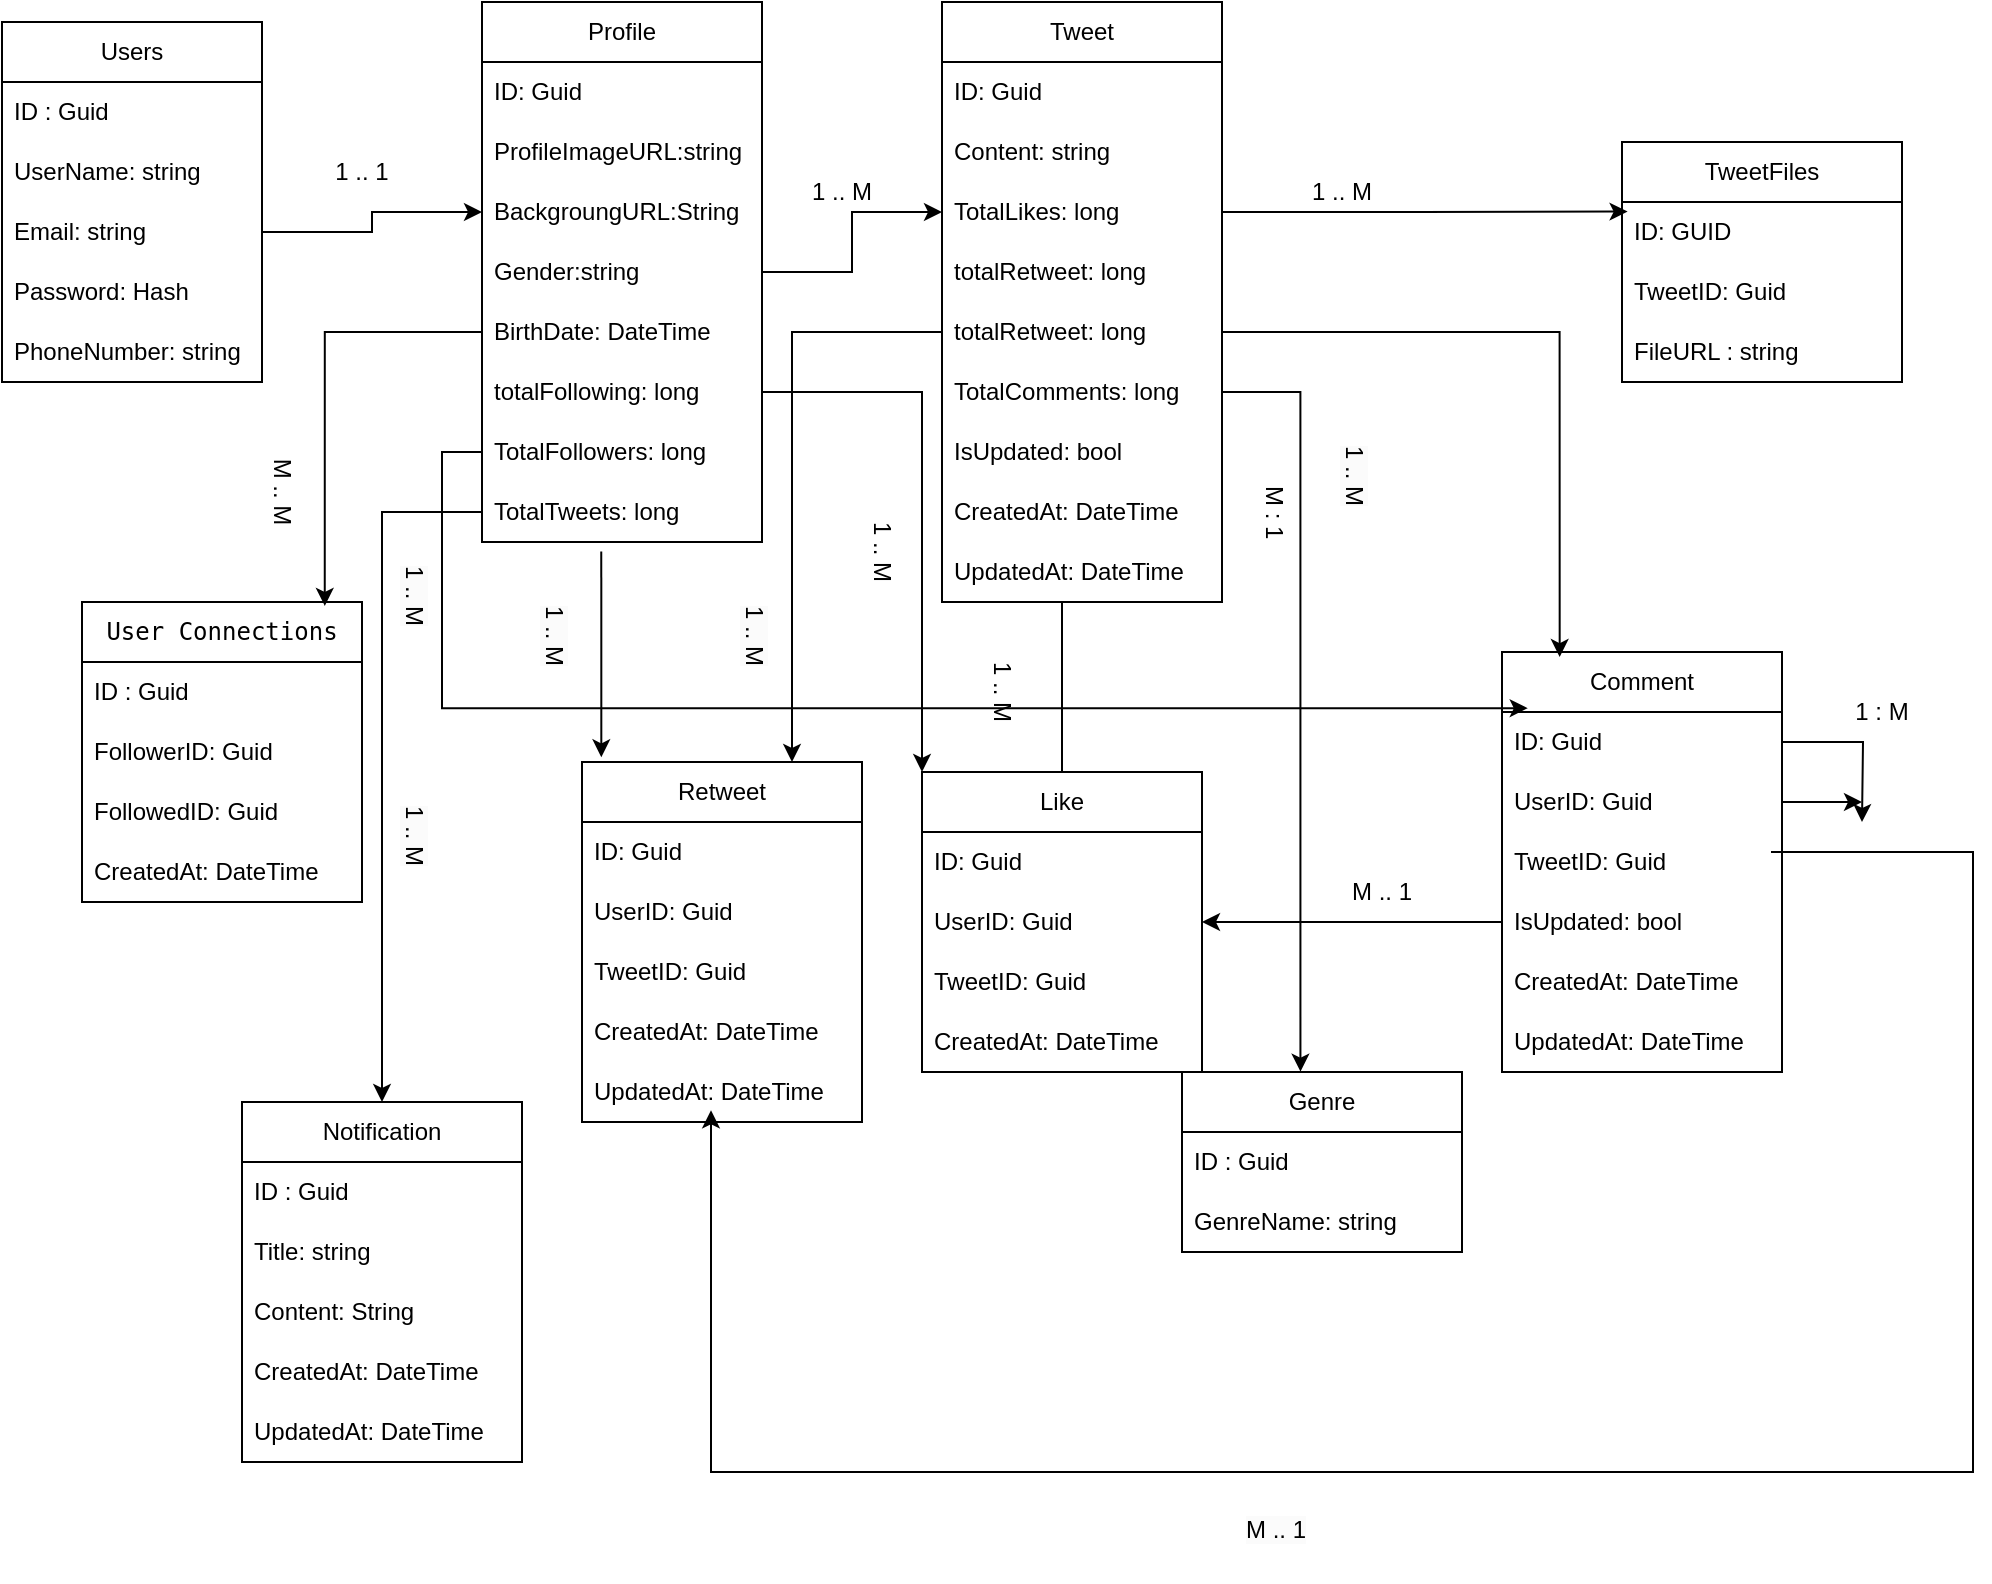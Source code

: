 <mxfile version="24.7.10">
  <diagram name="Page-1" id="4r48gl39Nq-NSdWlKEav">
    <mxGraphModel grid="1" page="1" gridSize="10" guides="1" tooltips="1" connect="1" arrows="1" fold="1" pageScale="1" pageWidth="850" pageHeight="1100" math="0" shadow="0">
      <root>
        <object label="" UserID="GUID" UserName="string" Email="string" Address="string" Password="string" FullName="string" PhoneNumber="string" BirthDate="DateTime" Gender="string" id="0">
          <mxCell />
        </object>
        <mxCell id="1" parent="0" />
        <mxCell id="Fq6CaOeD52zM1px0ECB3-10" value="Users" style="swimlane;fontStyle=0;childLayout=stackLayout;horizontal=1;startSize=30;horizontalStack=0;resizeParent=1;resizeParentMax=0;resizeLast=0;collapsible=1;marginBottom=0;whiteSpace=wrap;html=1;" vertex="1" parent="1">
          <mxGeometry x="20" y="10" width="130" height="180" as="geometry" />
        </mxCell>
        <mxCell id="Fq6CaOeD52zM1px0ECB3-11" value="ID : Guid" style="text;strokeColor=none;fillColor=none;align=left;verticalAlign=middle;spacingLeft=4;spacingRight=4;overflow=hidden;points=[[0,0.5],[1,0.5]];portConstraint=eastwest;rotatable=0;whiteSpace=wrap;html=1;" vertex="1" parent="Fq6CaOeD52zM1px0ECB3-10">
          <mxGeometry y="30" width="130" height="30" as="geometry" />
        </mxCell>
        <mxCell id="Fq6CaOeD52zM1px0ECB3-12" value="UserName: string" style="text;strokeColor=none;fillColor=none;align=left;verticalAlign=middle;spacingLeft=4;spacingRight=4;overflow=hidden;points=[[0,0.5],[1,0.5]];portConstraint=eastwest;rotatable=0;whiteSpace=wrap;html=1;" vertex="1" parent="Fq6CaOeD52zM1px0ECB3-10">
          <mxGeometry y="60" width="130" height="30" as="geometry" />
        </mxCell>
        <mxCell id="Fq6CaOeD52zM1px0ECB3-13" value="Email: string" style="text;strokeColor=none;fillColor=none;align=left;verticalAlign=middle;spacingLeft=4;spacingRight=4;overflow=hidden;points=[[0,0.5],[1,0.5]];portConstraint=eastwest;rotatable=0;whiteSpace=wrap;html=1;" vertex="1" parent="Fq6CaOeD52zM1px0ECB3-10">
          <mxGeometry y="90" width="130" height="30" as="geometry" />
        </mxCell>
        <mxCell id="Fq6CaOeD52zM1px0ECB3-15" value="Password: Hash" style="text;strokeColor=none;fillColor=none;align=left;verticalAlign=middle;spacingLeft=4;spacingRight=4;overflow=hidden;points=[[0,0.5],[1,0.5]];portConstraint=eastwest;rotatable=0;whiteSpace=wrap;html=1;" vertex="1" parent="Fq6CaOeD52zM1px0ECB3-10">
          <mxGeometry y="120" width="130" height="30" as="geometry" />
        </mxCell>
        <mxCell id="Fq6CaOeD52zM1px0ECB3-17" value="PhoneNumber: string" style="text;strokeColor=none;fillColor=none;align=left;verticalAlign=middle;spacingLeft=4;spacingRight=4;overflow=hidden;points=[[0,0.5],[1,0.5]];portConstraint=eastwest;rotatable=0;whiteSpace=wrap;html=1;" vertex="1" parent="Fq6CaOeD52zM1px0ECB3-10">
          <mxGeometry y="150" width="130" height="30" as="geometry" />
        </mxCell>
        <mxCell id="Fq6CaOeD52zM1px0ECB3-23" value="Profile" style="swimlane;fontStyle=0;childLayout=stackLayout;horizontal=1;startSize=30;horizontalStack=0;resizeParent=1;resizeParentMax=0;resizeLast=0;collapsible=1;marginBottom=0;whiteSpace=wrap;html=1;" vertex="1" parent="1">
          <mxGeometry x="260" width="140" height="270" as="geometry" />
        </mxCell>
        <mxCell id="Fq6CaOeD52zM1px0ECB3-24" value="ID: Guid" style="text;strokeColor=none;fillColor=none;align=left;verticalAlign=middle;spacingLeft=4;spacingRight=4;overflow=hidden;points=[[0,0.5],[1,0.5]];portConstraint=eastwest;rotatable=0;whiteSpace=wrap;html=1;" vertex="1" parent="Fq6CaOeD52zM1px0ECB3-23">
          <mxGeometry y="30" width="140" height="30" as="geometry" />
        </mxCell>
        <mxCell id="Fq6CaOeD52zM1px0ECB3-26" value="ProfileImageURL:string" style="text;strokeColor=none;fillColor=none;align=left;verticalAlign=middle;spacingLeft=4;spacingRight=4;overflow=hidden;points=[[0,0.5],[1,0.5]];portConstraint=eastwest;rotatable=0;whiteSpace=wrap;html=1;" vertex="1" parent="Fq6CaOeD52zM1px0ECB3-23">
          <mxGeometry y="60" width="140" height="30" as="geometry" />
        </mxCell>
        <mxCell id="Fq6CaOeD52zM1px0ECB3-27" value="BackgroungURL:String" style="text;strokeColor=none;fillColor=none;align=left;verticalAlign=middle;spacingLeft=4;spacingRight=4;overflow=hidden;points=[[0,0.5],[1,0.5]];portConstraint=eastwest;rotatable=0;whiteSpace=wrap;html=1;" vertex="1" parent="Fq6CaOeD52zM1px0ECB3-23">
          <mxGeometry y="90" width="140" height="30" as="geometry" />
        </mxCell>
        <mxCell id="Fq6CaOeD52zM1px0ECB3-28" value="Gender:string" style="text;strokeColor=none;fillColor=none;align=left;verticalAlign=middle;spacingLeft=4;spacingRight=4;overflow=hidden;points=[[0,0.5],[1,0.5]];portConstraint=eastwest;rotatable=0;whiteSpace=wrap;html=1;" vertex="1" parent="Fq6CaOeD52zM1px0ECB3-23">
          <mxGeometry y="120" width="140" height="30" as="geometry" />
        </mxCell>
        <mxCell id="Fq6CaOeD52zM1px0ECB3-29" value="BirthDate: DateTime" style="text;strokeColor=none;fillColor=none;align=left;verticalAlign=middle;spacingLeft=4;spacingRight=4;overflow=hidden;points=[[0,0.5],[1,0.5]];portConstraint=eastwest;rotatable=0;whiteSpace=wrap;html=1;" vertex="1" parent="Fq6CaOeD52zM1px0ECB3-23">
          <mxGeometry y="150" width="140" height="30" as="geometry" />
        </mxCell>
        <mxCell id="Fq6CaOeD52zM1px0ECB3-30" value="totalFollowing: long" style="text;strokeColor=none;fillColor=none;align=left;verticalAlign=middle;spacingLeft=4;spacingRight=4;overflow=hidden;points=[[0,0.5],[1,0.5]];portConstraint=eastwest;rotatable=0;whiteSpace=wrap;html=1;" vertex="1" parent="Fq6CaOeD52zM1px0ECB3-23">
          <mxGeometry y="180" width="140" height="30" as="geometry" />
        </mxCell>
        <mxCell id="Fq6CaOeD52zM1px0ECB3-31" value="TotalFollowers: long" style="text;strokeColor=none;fillColor=none;align=left;verticalAlign=middle;spacingLeft=4;spacingRight=4;overflow=hidden;points=[[0,0.5],[1,0.5]];portConstraint=eastwest;rotatable=0;whiteSpace=wrap;html=1;" vertex="1" parent="Fq6CaOeD52zM1px0ECB3-23">
          <mxGeometry y="210" width="140" height="30" as="geometry" />
        </mxCell>
        <mxCell id="Fq6CaOeD52zM1px0ECB3-32" value="TotalTweets: long" style="text;strokeColor=none;fillColor=none;align=left;verticalAlign=middle;spacingLeft=4;spacingRight=4;overflow=hidden;points=[[0,0.5],[1,0.5]];portConstraint=eastwest;rotatable=0;whiteSpace=wrap;html=1;" vertex="1" parent="Fq6CaOeD52zM1px0ECB3-23">
          <mxGeometry y="240" width="140" height="30" as="geometry" />
        </mxCell>
        <mxCell id="Fq6CaOeD52zM1px0ECB3-33" style="edgeStyle=orthogonalEdgeStyle;rounded=0;orthogonalLoop=1;jettySize=auto;html=1;entryX=0;entryY=0.5;entryDx=0;entryDy=0;" edge="1" parent="1" source="Fq6CaOeD52zM1px0ECB3-13" target="Fq6CaOeD52zM1px0ECB3-27">
          <mxGeometry relative="1" as="geometry" />
        </mxCell>
        <mxCell id="Fq6CaOeD52zM1px0ECB3-35" value="1 .. 1" style="text;html=1;align=center;verticalAlign=middle;whiteSpace=wrap;rounded=0;" vertex="1" parent="1">
          <mxGeometry x="170" y="70" width="60" height="30" as="geometry" />
        </mxCell>
        <mxCell id="Fq6CaOeD52zM1px0ECB3-36" value="Tweet" style="swimlane;fontStyle=0;childLayout=stackLayout;horizontal=1;startSize=30;horizontalStack=0;resizeParent=1;resizeParentMax=0;resizeLast=0;collapsible=1;marginBottom=0;whiteSpace=wrap;html=1;" vertex="1" parent="1">
          <mxGeometry x="490" width="140" height="300" as="geometry" />
        </mxCell>
        <mxCell id="Fq6CaOeD52zM1px0ECB3-37" value="ID: Guid" style="text;strokeColor=none;fillColor=none;align=left;verticalAlign=middle;spacingLeft=4;spacingRight=4;overflow=hidden;points=[[0,0.5],[1,0.5]];portConstraint=eastwest;rotatable=0;whiteSpace=wrap;html=1;" vertex="1" parent="Fq6CaOeD52zM1px0ECB3-36">
          <mxGeometry y="30" width="140" height="30" as="geometry" />
        </mxCell>
        <mxCell id="Fq6CaOeD52zM1px0ECB3-38" value="Content: string" style="text;strokeColor=none;fillColor=none;align=left;verticalAlign=middle;spacingLeft=4;spacingRight=4;overflow=hidden;points=[[0,0.5],[1,0.5]];portConstraint=eastwest;rotatable=0;whiteSpace=wrap;html=1;" vertex="1" parent="Fq6CaOeD52zM1px0ECB3-36">
          <mxGeometry y="60" width="140" height="30" as="geometry" />
        </mxCell>
        <mxCell id="Fq6CaOeD52zM1px0ECB3-40" value="TotalLikes: long" style="text;strokeColor=none;fillColor=none;align=left;verticalAlign=middle;spacingLeft=4;spacingRight=4;overflow=hidden;points=[[0,0.5],[1,0.5]];portConstraint=eastwest;rotatable=0;whiteSpace=wrap;html=1;" vertex="1" parent="Fq6CaOeD52zM1px0ECB3-36">
          <mxGeometry y="90" width="140" height="30" as="geometry" />
        </mxCell>
        <mxCell id="Fq6CaOeD52zM1px0ECB3-41" value="totalRetweet: long" style="text;strokeColor=none;fillColor=none;align=left;verticalAlign=middle;spacingLeft=4;spacingRight=4;overflow=hidden;points=[[0,0.5],[1,0.5]];portConstraint=eastwest;rotatable=0;whiteSpace=wrap;html=1;" vertex="1" parent="Fq6CaOeD52zM1px0ECB3-36">
          <mxGeometry y="120" width="140" height="30" as="geometry" />
        </mxCell>
        <mxCell id="Fq6CaOeD52zM1px0ECB3-42" value="totalRetweet: long" style="text;strokeColor=none;fillColor=none;align=left;verticalAlign=middle;spacingLeft=4;spacingRight=4;overflow=hidden;points=[[0,0.5],[1,0.5]];portConstraint=eastwest;rotatable=0;whiteSpace=wrap;html=1;" vertex="1" parent="Fq6CaOeD52zM1px0ECB3-36">
          <mxGeometry y="150" width="140" height="30" as="geometry" />
        </mxCell>
        <mxCell id="Fq6CaOeD52zM1px0ECB3-43" value="TotalComments: long" style="text;strokeColor=none;fillColor=none;align=left;verticalAlign=middle;spacingLeft=4;spacingRight=4;overflow=hidden;points=[[0,0.5],[1,0.5]];portConstraint=eastwest;rotatable=0;whiteSpace=wrap;html=1;" vertex="1" parent="Fq6CaOeD52zM1px0ECB3-36">
          <mxGeometry y="180" width="140" height="30" as="geometry" />
        </mxCell>
        <mxCell id="Fq6CaOeD52zM1px0ECB3-125" value="IsUpdated: bool" style="text;strokeColor=none;fillColor=none;align=left;verticalAlign=middle;spacingLeft=4;spacingRight=4;overflow=hidden;points=[[0,0.5],[1,0.5]];portConstraint=eastwest;rotatable=0;whiteSpace=wrap;html=1;" vertex="1" parent="Fq6CaOeD52zM1px0ECB3-36">
          <mxGeometry y="210" width="140" height="30" as="geometry" />
        </mxCell>
        <mxCell id="Fq6CaOeD52zM1px0ECB3-126" value="CreatedAt: DateTime" style="text;strokeColor=none;fillColor=none;align=left;verticalAlign=middle;spacingLeft=4;spacingRight=4;overflow=hidden;points=[[0,0.5],[1,0.5]];portConstraint=eastwest;rotatable=0;whiteSpace=wrap;html=1;" vertex="1" parent="Fq6CaOeD52zM1px0ECB3-36">
          <mxGeometry y="240" width="140" height="30" as="geometry" />
        </mxCell>
        <mxCell id="Fq6CaOeD52zM1px0ECB3-127" value="UpdatedAt: DateTime" style="text;strokeColor=none;fillColor=none;align=left;verticalAlign=middle;spacingLeft=4;spacingRight=4;overflow=hidden;points=[[0,0.5],[1,0.5]];portConstraint=eastwest;rotatable=0;whiteSpace=wrap;html=1;" vertex="1" parent="Fq6CaOeD52zM1px0ECB3-36">
          <mxGeometry y="270" width="140" height="30" as="geometry" />
        </mxCell>
        <mxCell id="Fq6CaOeD52zM1px0ECB3-84" style="edgeStyle=orthogonalEdgeStyle;rounded=0;orthogonalLoop=1;jettySize=auto;html=1;" edge="1" parent="Fq6CaOeD52zM1px0ECB3-36">
          <mxGeometry relative="1" as="geometry">
            <mxPoint x="60" y="319.97" as="sourcePoint" />
            <mxPoint x="60.0" y="394.97" as="targetPoint" />
            <Array as="points">
              <mxPoint x="60" y="299.97" />
              <mxPoint x="60" y="299.97" />
            </Array>
          </mxGeometry>
        </mxCell>
        <mxCell id="Fq6CaOeD52zM1px0ECB3-45" style="edgeStyle=orthogonalEdgeStyle;rounded=0;orthogonalLoop=1;jettySize=auto;html=1;exitX=1;exitY=0.5;exitDx=0;exitDy=0;entryX=0;entryY=0.5;entryDx=0;entryDy=0;" edge="1" parent="1" source="Fq6CaOeD52zM1px0ECB3-28" target="Fq6CaOeD52zM1px0ECB3-40">
          <mxGeometry relative="1" as="geometry" />
        </mxCell>
        <mxCell id="Fq6CaOeD52zM1px0ECB3-46" value="1 .. M" style="text;html=1;align=center;verticalAlign=middle;whiteSpace=wrap;rounded=0;" vertex="1" parent="1">
          <mxGeometry x="410" y="80" width="60" height="30" as="geometry" />
        </mxCell>
        <mxCell id="Fq6CaOeD52zM1px0ECB3-47" value="&lt;code&gt;User Connections&lt;/code&gt;" style="swimlane;fontStyle=0;childLayout=stackLayout;horizontal=1;startSize=30;horizontalStack=0;resizeParent=1;resizeParentMax=0;resizeLast=0;collapsible=1;marginBottom=0;whiteSpace=wrap;html=1;" vertex="1" parent="1">
          <mxGeometry x="60" y="300" width="140" height="150" as="geometry">
            <mxRectangle x="60" y="300" width="150" height="30" as="alternateBounds" />
          </mxGeometry>
        </mxCell>
        <mxCell id="Fq6CaOeD52zM1px0ECB3-48" value="ID : Guid" style="text;strokeColor=none;fillColor=none;align=left;verticalAlign=middle;spacingLeft=4;spacingRight=4;overflow=hidden;points=[[0,0.5],[1,0.5]];portConstraint=eastwest;rotatable=0;whiteSpace=wrap;html=1;" vertex="1" parent="Fq6CaOeD52zM1px0ECB3-47">
          <mxGeometry y="30" width="140" height="30" as="geometry" />
        </mxCell>
        <mxCell id="Fq6CaOeD52zM1px0ECB3-49" value="FollowerID: Guid" style="text;strokeColor=none;fillColor=none;align=left;verticalAlign=middle;spacingLeft=4;spacingRight=4;overflow=hidden;points=[[0,0.5],[1,0.5]];portConstraint=eastwest;rotatable=0;whiteSpace=wrap;html=1;" vertex="1" parent="Fq6CaOeD52zM1px0ECB3-47">
          <mxGeometry y="60" width="140" height="30" as="geometry" />
        </mxCell>
        <mxCell id="Fq6CaOeD52zM1px0ECB3-74" value="FollowedID: Guid" style="text;strokeColor=none;fillColor=none;align=left;verticalAlign=middle;spacingLeft=4;spacingRight=4;overflow=hidden;points=[[0,0.5],[1,0.5]];portConstraint=eastwest;rotatable=0;whiteSpace=wrap;html=1;" vertex="1" parent="Fq6CaOeD52zM1px0ECB3-47">
          <mxGeometry y="90" width="140" height="30" as="geometry" />
        </mxCell>
        <mxCell id="Fq6CaOeD52zM1px0ECB3-73" value="CreatedAt: DateTime" style="text;strokeColor=none;fillColor=none;align=left;verticalAlign=middle;spacingLeft=4;spacingRight=4;overflow=hidden;points=[[0,0.5],[1,0.5]];portConstraint=eastwest;rotatable=0;whiteSpace=wrap;html=1;" vertex="1" parent="Fq6CaOeD52zM1px0ECB3-47">
          <mxGeometry y="120" width="140" height="30" as="geometry" />
        </mxCell>
        <mxCell id="Fq6CaOeD52zM1px0ECB3-55" style="edgeStyle=orthogonalEdgeStyle;rounded=0;orthogonalLoop=1;jettySize=auto;html=1;entryX=0.867;entryY=0.013;entryDx=0;entryDy=0;entryPerimeter=0;" edge="1" parent="1" source="Fq6CaOeD52zM1px0ECB3-29" target="Fq6CaOeD52zM1px0ECB3-47">
          <mxGeometry relative="1" as="geometry" />
        </mxCell>
        <mxCell id="Fq6CaOeD52zM1px0ECB3-62" value="M .. M" style="text;html=1;align=center;verticalAlign=middle;whiteSpace=wrap;rounded=0;rotation=90;" vertex="1" parent="1">
          <mxGeometry x="130" y="230" width="60" height="30" as="geometry" />
        </mxCell>
        <mxCell id="Fq6CaOeD52zM1px0ECB3-66" value="TweetFiles" style="swimlane;fontStyle=0;childLayout=stackLayout;horizontal=1;startSize=30;horizontalStack=0;resizeParent=1;resizeParentMax=0;resizeLast=0;collapsible=1;marginBottom=0;whiteSpace=wrap;html=1;" vertex="1" parent="1">
          <mxGeometry x="830" y="70" width="140" height="120" as="geometry" />
        </mxCell>
        <mxCell id="Fq6CaOeD52zM1px0ECB3-67" value="ID: GUID" style="text;strokeColor=none;fillColor=none;align=left;verticalAlign=middle;spacingLeft=4;spacingRight=4;overflow=hidden;points=[[0,0.5],[1,0.5]];portConstraint=eastwest;rotatable=0;whiteSpace=wrap;html=1;" vertex="1" parent="Fq6CaOeD52zM1px0ECB3-66">
          <mxGeometry y="30" width="140" height="30" as="geometry" />
        </mxCell>
        <mxCell id="Fq6CaOeD52zM1px0ECB3-68" value="TweetID: Guid" style="text;strokeColor=none;fillColor=none;align=left;verticalAlign=middle;spacingLeft=4;spacingRight=4;overflow=hidden;points=[[0,0.5],[1,0.5]];portConstraint=eastwest;rotatable=0;whiteSpace=wrap;html=1;" vertex="1" parent="Fq6CaOeD52zM1px0ECB3-66">
          <mxGeometry y="60" width="140" height="30" as="geometry" />
        </mxCell>
        <mxCell id="Fq6CaOeD52zM1px0ECB3-69" value="FileURL : string" style="text;strokeColor=none;fillColor=none;align=left;verticalAlign=middle;spacingLeft=4;spacingRight=4;overflow=hidden;points=[[0,0.5],[1,0.5]];portConstraint=eastwest;rotatable=0;whiteSpace=wrap;html=1;" vertex="1" parent="Fq6CaOeD52zM1px0ECB3-66">
          <mxGeometry y="90" width="140" height="30" as="geometry" />
        </mxCell>
        <mxCell id="Fq6CaOeD52zM1px0ECB3-76" style="edgeStyle=orthogonalEdgeStyle;rounded=0;orthogonalLoop=1;jettySize=auto;html=1;entryX=0.02;entryY=0.16;entryDx=0;entryDy=0;entryPerimeter=0;" edge="1" parent="1" source="Fq6CaOeD52zM1px0ECB3-40" target="Fq6CaOeD52zM1px0ECB3-67">
          <mxGeometry relative="1" as="geometry" />
        </mxCell>
        <mxCell id="Fq6CaOeD52zM1px0ECB3-77" value="1 .. M" style="text;html=1;align=center;verticalAlign=middle;whiteSpace=wrap;rounded=0;" vertex="1" parent="1">
          <mxGeometry x="660" y="80" width="60" height="30" as="geometry" />
        </mxCell>
        <mxCell id="Fq6CaOeD52zM1px0ECB3-78" value="Like" style="swimlane;fontStyle=0;childLayout=stackLayout;horizontal=1;startSize=30;horizontalStack=0;resizeParent=1;resizeParentMax=0;resizeLast=0;collapsible=1;marginBottom=0;whiteSpace=wrap;html=1;" vertex="1" parent="1">
          <mxGeometry x="480" y="385" width="140" height="150" as="geometry" />
        </mxCell>
        <mxCell id="Fq6CaOeD52zM1px0ECB3-79" value="ID: Guid" style="text;strokeColor=none;fillColor=none;align=left;verticalAlign=middle;spacingLeft=4;spacingRight=4;overflow=hidden;points=[[0,0.5],[1,0.5]];portConstraint=eastwest;rotatable=0;whiteSpace=wrap;html=1;" vertex="1" parent="Fq6CaOeD52zM1px0ECB3-78">
          <mxGeometry y="30" width="140" height="30" as="geometry" />
        </mxCell>
        <mxCell id="Fq6CaOeD52zM1px0ECB3-80" value="UserID: Guid" style="text;strokeColor=none;fillColor=none;align=left;verticalAlign=middle;spacingLeft=4;spacingRight=4;overflow=hidden;points=[[0,0.5],[1,0.5]];portConstraint=eastwest;rotatable=0;whiteSpace=wrap;html=1;" vertex="1" parent="Fq6CaOeD52zM1px0ECB3-78">
          <mxGeometry y="60" width="140" height="30" as="geometry" />
        </mxCell>
        <mxCell id="Fq6CaOeD52zM1px0ECB3-81" value="TweetID: Guid" style="text;strokeColor=none;fillColor=none;align=left;verticalAlign=middle;spacingLeft=4;spacingRight=4;overflow=hidden;points=[[0,0.5],[1,0.5]];portConstraint=eastwest;rotatable=0;whiteSpace=wrap;html=1;" vertex="1" parent="Fq6CaOeD52zM1px0ECB3-78">
          <mxGeometry y="90" width="140" height="30" as="geometry" />
        </mxCell>
        <mxCell id="Fq6CaOeD52zM1px0ECB3-93" value="CreatedAt: DateTime" style="text;strokeColor=none;fillColor=none;align=left;verticalAlign=middle;spacingLeft=4;spacingRight=4;overflow=hidden;points=[[0,0.5],[1,0.5]];portConstraint=eastwest;rotatable=0;whiteSpace=wrap;html=1;" vertex="1" parent="Fq6CaOeD52zM1px0ECB3-78">
          <mxGeometry y="120" width="140" height="30" as="geometry" />
        </mxCell>
        <mxCell id="Fq6CaOeD52zM1px0ECB3-85" value="1 .. M" style="text;html=1;align=center;verticalAlign=middle;whiteSpace=wrap;rounded=0;rotation=90;" vertex="1" parent="1">
          <mxGeometry x="490" y="330" width="60" height="30" as="geometry" />
        </mxCell>
        <mxCell id="Fq6CaOeD52zM1px0ECB3-86" value="Comment" style="swimlane;fontStyle=0;childLayout=stackLayout;horizontal=1;startSize=30;horizontalStack=0;resizeParent=1;resizeParentMax=0;resizeLast=0;collapsible=1;marginBottom=0;whiteSpace=wrap;html=1;" vertex="1" parent="1">
          <mxGeometry x="770" y="325" width="140" height="210" as="geometry" />
        </mxCell>
        <mxCell id="6cRB9_YILMNb7y0cdrAk-13" style="edgeStyle=orthogonalEdgeStyle;rounded=0;orthogonalLoop=1;jettySize=auto;html=1;exitX=1;exitY=0.5;exitDx=0;exitDy=0;" edge="1" parent="Fq6CaOeD52zM1px0ECB3-86" source="Fq6CaOeD52zM1px0ECB3-87">
          <mxGeometry relative="1" as="geometry">
            <mxPoint x="180" y="85" as="targetPoint" />
          </mxGeometry>
        </mxCell>
        <mxCell id="Fq6CaOeD52zM1px0ECB3-87" value="ID: Guid" style="text;strokeColor=none;fillColor=none;align=left;verticalAlign=middle;spacingLeft=4;spacingRight=4;overflow=hidden;points=[[0,0.5],[1,0.5]];portConstraint=eastwest;rotatable=0;whiteSpace=wrap;html=1;" vertex="1" parent="Fq6CaOeD52zM1px0ECB3-86">
          <mxGeometry y="30" width="140" height="30" as="geometry" />
        </mxCell>
        <mxCell id="6cRB9_YILMNb7y0cdrAk-14" style="edgeStyle=orthogonalEdgeStyle;rounded=0;orthogonalLoop=1;jettySize=auto;html=1;exitX=1;exitY=0.5;exitDx=0;exitDy=0;" edge="1" parent="Fq6CaOeD52zM1px0ECB3-86" source="Fq6CaOeD52zM1px0ECB3-88">
          <mxGeometry relative="1" as="geometry">
            <mxPoint x="180" y="75" as="targetPoint" />
          </mxGeometry>
        </mxCell>
        <mxCell id="Fq6CaOeD52zM1px0ECB3-88" value="UserID: Guid" style="text;strokeColor=none;fillColor=none;align=left;verticalAlign=middle;spacingLeft=4;spacingRight=4;overflow=hidden;points=[[0,0.5],[1,0.5]];portConstraint=eastwest;rotatable=0;whiteSpace=wrap;html=1;" vertex="1" parent="Fq6CaOeD52zM1px0ECB3-86">
          <mxGeometry y="60" width="140" height="30" as="geometry" />
        </mxCell>
        <mxCell id="Fq6CaOeD52zM1px0ECB3-124" value="TweetID: Guid" style="text;strokeColor=none;fillColor=none;align=left;verticalAlign=middle;spacingLeft=4;spacingRight=4;overflow=hidden;points=[[0,0.5],[1,0.5]];portConstraint=eastwest;rotatable=0;whiteSpace=wrap;html=1;" vertex="1" parent="Fq6CaOeD52zM1px0ECB3-86">
          <mxGeometry y="90" width="140" height="30" as="geometry" />
        </mxCell>
        <mxCell id="Fq6CaOeD52zM1px0ECB3-89" value="IsUpdated: bool" style="text;strokeColor=none;fillColor=none;align=left;verticalAlign=middle;spacingLeft=4;spacingRight=4;overflow=hidden;points=[[0,0.5],[1,0.5]];portConstraint=eastwest;rotatable=0;whiteSpace=wrap;html=1;" vertex="1" parent="Fq6CaOeD52zM1px0ECB3-86">
          <mxGeometry y="120" width="140" height="30" as="geometry" />
        </mxCell>
        <mxCell id="Fq6CaOeD52zM1px0ECB3-92" value="CreatedAt: DateTime" style="text;strokeColor=none;fillColor=none;align=left;verticalAlign=middle;spacingLeft=4;spacingRight=4;overflow=hidden;points=[[0,0.5],[1,0.5]];portConstraint=eastwest;rotatable=0;whiteSpace=wrap;html=1;" vertex="1" parent="Fq6CaOeD52zM1px0ECB3-86">
          <mxGeometry y="150" width="140" height="30" as="geometry" />
        </mxCell>
        <mxCell id="Fq6CaOeD52zM1px0ECB3-123" value="UpdatedAt: DateTime" style="text;strokeColor=none;fillColor=none;align=left;verticalAlign=middle;spacingLeft=4;spacingRight=4;overflow=hidden;points=[[0,0.5],[1,0.5]];portConstraint=eastwest;rotatable=0;whiteSpace=wrap;html=1;" vertex="1" parent="Fq6CaOeD52zM1px0ECB3-86">
          <mxGeometry y="180" width="140" height="30" as="geometry" />
        </mxCell>
        <mxCell id="Fq6CaOeD52zM1px0ECB3-90" style="edgeStyle=orthogonalEdgeStyle;rounded=0;orthogonalLoop=1;jettySize=auto;html=1;exitX=1;exitY=0.5;exitDx=0;exitDy=0;entryX=0.206;entryY=0.012;entryDx=0;entryDy=0;entryPerimeter=0;" edge="1" parent="1" source="Fq6CaOeD52zM1px0ECB3-42" target="Fq6CaOeD52zM1px0ECB3-86">
          <mxGeometry relative="1" as="geometry" />
        </mxCell>
        <mxCell id="Fq6CaOeD52zM1px0ECB3-91" value="&lt;span style=&quot;color: rgb(0, 0, 0); font-family: Helvetica; font-size: 12px; font-style: normal; font-variant-ligatures: normal; font-variant-caps: normal; font-weight: 400; letter-spacing: normal; orphans: 2; text-align: center; text-indent: 0px; text-transform: none; widows: 2; word-spacing: 0px; -webkit-text-stroke-width: 0px; white-space: normal; background-color: rgb(251, 251, 251); text-decoration-thickness: initial; text-decoration-style: initial; text-decoration-color: initial; display: inline !important; float: none;&quot;&gt;1 .. M&lt;/span&gt;" style="text;whiteSpace=wrap;html=1;rotation=90;" vertex="1" parent="1">
          <mxGeometry x="660" y="230" width="60" height="40" as="geometry" />
        </mxCell>
        <mxCell id="Fq6CaOeD52zM1px0ECB3-94" value="Retweet" style="swimlane;fontStyle=0;childLayout=stackLayout;horizontal=1;startSize=30;horizontalStack=0;resizeParent=1;resizeParentMax=0;resizeLast=0;collapsible=1;marginBottom=0;whiteSpace=wrap;html=1;" vertex="1" parent="1">
          <mxGeometry x="310" y="380" width="140" height="180" as="geometry" />
        </mxCell>
        <mxCell id="Fq6CaOeD52zM1px0ECB3-95" value="ID: Guid" style="text;strokeColor=none;fillColor=none;align=left;verticalAlign=middle;spacingLeft=4;spacingRight=4;overflow=hidden;points=[[0,0.5],[1,0.5]];portConstraint=eastwest;rotatable=0;whiteSpace=wrap;html=1;" vertex="1" parent="Fq6CaOeD52zM1px0ECB3-94">
          <mxGeometry y="30" width="140" height="30" as="geometry" />
        </mxCell>
        <mxCell id="Fq6CaOeD52zM1px0ECB3-96" value="UserID: Guid" style="text;strokeColor=none;fillColor=none;align=left;verticalAlign=middle;spacingLeft=4;spacingRight=4;overflow=hidden;points=[[0,0.5],[1,0.5]];portConstraint=eastwest;rotatable=0;whiteSpace=wrap;html=1;" vertex="1" parent="Fq6CaOeD52zM1px0ECB3-94">
          <mxGeometry y="60" width="140" height="30" as="geometry" />
        </mxCell>
        <mxCell id="Fq6CaOeD52zM1px0ECB3-97" value="TweetID: Guid" style="text;strokeColor=none;fillColor=none;align=left;verticalAlign=middle;spacingLeft=4;spacingRight=4;overflow=hidden;points=[[0,0.5],[1,0.5]];portConstraint=eastwest;rotatable=0;whiteSpace=wrap;html=1;" vertex="1" parent="Fq6CaOeD52zM1px0ECB3-94">
          <mxGeometry y="90" width="140" height="30" as="geometry" />
        </mxCell>
        <mxCell id="Fq6CaOeD52zM1px0ECB3-98" value="CreatedAt: DateTime" style="text;strokeColor=none;fillColor=none;align=left;verticalAlign=middle;spacingLeft=4;spacingRight=4;overflow=hidden;points=[[0,0.5],[1,0.5]];portConstraint=eastwest;rotatable=0;whiteSpace=wrap;html=1;" vertex="1" parent="Fq6CaOeD52zM1px0ECB3-94">
          <mxGeometry y="120" width="140" height="30" as="geometry" />
        </mxCell>
        <mxCell id="Fq6CaOeD52zM1px0ECB3-120" value="UpdatedAt: DateTime" style="text;strokeColor=none;fillColor=none;align=left;verticalAlign=middle;spacingLeft=4;spacingRight=4;overflow=hidden;points=[[0,0.5],[1,0.5]];portConstraint=eastwest;rotatable=0;whiteSpace=wrap;html=1;" vertex="1" parent="Fq6CaOeD52zM1px0ECB3-94">
          <mxGeometry y="150" width="140" height="30" as="geometry" />
        </mxCell>
        <mxCell id="Fq6CaOeD52zM1px0ECB3-101" style="edgeStyle=orthogonalEdgeStyle;rounded=0;orthogonalLoop=1;jettySize=auto;html=1;entryX=0.75;entryY=0;entryDx=0;entryDy=0;" edge="1" parent="1" source="Fq6CaOeD52zM1px0ECB3-42" target="Fq6CaOeD52zM1px0ECB3-94">
          <mxGeometry relative="1" as="geometry" />
        </mxCell>
        <mxCell id="Fq6CaOeD52zM1px0ECB3-102" value="&lt;span style=&quot;color: rgb(0, 0, 0); font-family: Helvetica; font-size: 12px; font-style: normal; font-variant-ligatures: normal; font-variant-caps: normal; font-weight: 400; letter-spacing: normal; orphans: 2; text-align: center; text-indent: 0px; text-transform: none; widows: 2; word-spacing: 0px; -webkit-text-stroke-width: 0px; white-space: normal; background-color: rgb(251, 251, 251); text-decoration-thickness: initial; text-decoration-style: initial; text-decoration-color: initial; display: inline !important; float: none;&quot;&gt;1 .. M&lt;/span&gt;" style="text;whiteSpace=wrap;html=1;rotation=90;" vertex="1" parent="1">
          <mxGeometry x="360" y="310" width="60" height="40" as="geometry" />
        </mxCell>
        <mxCell id="Fq6CaOeD52zM1px0ECB3-106" value="" style="endArrow=classic;html=1;rounded=0;entryX=0.069;entryY=-0.013;entryDx=0;entryDy=0;entryPerimeter=0;exitX=0.426;exitY=1.16;exitDx=0;exitDy=0;exitPerimeter=0;" edge="1" parent="1" source="Fq6CaOeD52zM1px0ECB3-32" target="Fq6CaOeD52zM1px0ECB3-94">
          <mxGeometry width="50" height="50" relative="1" as="geometry">
            <mxPoint x="320" y="300" as="sourcePoint" />
            <mxPoint x="370" y="250" as="targetPoint" />
          </mxGeometry>
        </mxCell>
        <mxCell id="Fq6CaOeD52zM1px0ECB3-107" value="&lt;span style=&quot;color: rgb(0, 0, 0); font-family: Helvetica; font-size: 12px; font-style: normal; font-variant-ligatures: normal; font-variant-caps: normal; font-weight: 400; letter-spacing: normal; orphans: 2; text-align: center; text-indent: 0px; text-transform: none; widows: 2; word-spacing: 0px; -webkit-text-stroke-width: 0px; white-space: normal; background-color: rgb(251, 251, 251); text-decoration-thickness: initial; text-decoration-style: initial; text-decoration-color: initial; display: inline !important; float: none;&quot;&gt;1 .. M&lt;/span&gt;" style="text;whiteSpace=wrap;html=1;rotation=90;" vertex="1" parent="1">
          <mxGeometry x="260" y="310" width="60" height="40" as="geometry" />
        </mxCell>
        <mxCell id="Fq6CaOeD52zM1px0ECB3-108" value="Notification" style="swimlane;fontStyle=0;childLayout=stackLayout;horizontal=1;startSize=30;horizontalStack=0;resizeParent=1;resizeParentMax=0;resizeLast=0;collapsible=1;marginBottom=0;whiteSpace=wrap;html=1;" vertex="1" parent="1">
          <mxGeometry x="140" y="550" width="140" height="180" as="geometry" />
        </mxCell>
        <mxCell id="Fq6CaOeD52zM1px0ECB3-109" value="ID : Guid" style="text;strokeColor=none;fillColor=none;align=left;verticalAlign=middle;spacingLeft=4;spacingRight=4;overflow=hidden;points=[[0,0.5],[1,0.5]];portConstraint=eastwest;rotatable=0;whiteSpace=wrap;html=1;" vertex="1" parent="Fq6CaOeD52zM1px0ECB3-108">
          <mxGeometry y="30" width="140" height="30" as="geometry" />
        </mxCell>
        <mxCell id="Fq6CaOeD52zM1px0ECB3-110" value="Title: string" style="text;strokeColor=none;fillColor=none;align=left;verticalAlign=middle;spacingLeft=4;spacingRight=4;overflow=hidden;points=[[0,0.5],[1,0.5]];portConstraint=eastwest;rotatable=0;whiteSpace=wrap;html=1;" vertex="1" parent="Fq6CaOeD52zM1px0ECB3-108">
          <mxGeometry y="60" width="140" height="30" as="geometry" />
        </mxCell>
        <mxCell id="Fq6CaOeD52zM1px0ECB3-111" value="Content: String" style="text;strokeColor=none;fillColor=none;align=left;verticalAlign=middle;spacingLeft=4;spacingRight=4;overflow=hidden;points=[[0,0.5],[1,0.5]];portConstraint=eastwest;rotatable=0;whiteSpace=wrap;html=1;" vertex="1" parent="Fq6CaOeD52zM1px0ECB3-108">
          <mxGeometry y="90" width="140" height="30" as="geometry" />
        </mxCell>
        <mxCell id="xadgWW-vJIn2cifOQI8j-1" value="CreatedAt: DateTime" style="text;strokeColor=none;fillColor=none;align=left;verticalAlign=middle;spacingLeft=4;spacingRight=4;overflow=hidden;points=[[0,0.5],[1,0.5]];portConstraint=eastwest;rotatable=0;whiteSpace=wrap;html=1;" vertex="1" parent="Fq6CaOeD52zM1px0ECB3-108">
          <mxGeometry y="120" width="140" height="30" as="geometry" />
        </mxCell>
        <mxCell id="xadgWW-vJIn2cifOQI8j-2" value="UpdatedAt: DateTime" style="text;strokeColor=none;fillColor=none;align=left;verticalAlign=middle;spacingLeft=4;spacingRight=4;overflow=hidden;points=[[0,0.5],[1,0.5]];portConstraint=eastwest;rotatable=0;whiteSpace=wrap;html=1;" vertex="1" parent="Fq6CaOeD52zM1px0ECB3-108">
          <mxGeometry y="150" width="140" height="30" as="geometry" />
        </mxCell>
        <mxCell id="Fq6CaOeD52zM1px0ECB3-112" style="edgeStyle=orthogonalEdgeStyle;rounded=0;orthogonalLoop=1;jettySize=auto;html=1;" edge="1" parent="1" source="Fq6CaOeD52zM1px0ECB3-32" target="Fq6CaOeD52zM1px0ECB3-108">
          <mxGeometry relative="1" as="geometry" />
        </mxCell>
        <mxCell id="Fq6CaOeD52zM1px0ECB3-113" value="&lt;span style=&quot;color: rgb(0, 0, 0); font-family: Helvetica; font-size: 12px; font-style: normal; font-variant-ligatures: normal; font-variant-caps: normal; font-weight: 400; letter-spacing: normal; orphans: 2; text-align: center; text-indent: 0px; text-transform: none; widows: 2; word-spacing: 0px; -webkit-text-stroke-width: 0px; white-space: normal; background-color: rgb(251, 251, 251); text-decoration-thickness: initial; text-decoration-style: initial; text-decoration-color: initial; display: inline !important; float: none;&quot;&gt;1 .. M&lt;/span&gt;" style="text;whiteSpace=wrap;html=1;rotation=90;" vertex="1" parent="1">
          <mxGeometry x="190" y="410" width="60" height="40" as="geometry" />
        </mxCell>
        <mxCell id="Fq6CaOeD52zM1px0ECB3-114" value="Genre" style="swimlane;fontStyle=0;childLayout=stackLayout;horizontal=1;startSize=30;horizontalStack=0;resizeParent=1;resizeParentMax=0;resizeLast=0;collapsible=1;marginBottom=0;whiteSpace=wrap;html=1;" vertex="1" parent="1">
          <mxGeometry x="610" y="535" width="140" height="90" as="geometry" />
        </mxCell>
        <mxCell id="Fq6CaOeD52zM1px0ECB3-115" value="ID : Guid" style="text;strokeColor=none;fillColor=none;align=left;verticalAlign=middle;spacingLeft=4;spacingRight=4;overflow=hidden;points=[[0,0.5],[1,0.5]];portConstraint=eastwest;rotatable=0;whiteSpace=wrap;html=1;" vertex="1" parent="Fq6CaOeD52zM1px0ECB3-114">
          <mxGeometry y="30" width="140" height="30" as="geometry" />
        </mxCell>
        <mxCell id="Fq6CaOeD52zM1px0ECB3-116" value="GenreName: string" style="text;strokeColor=none;fillColor=none;align=left;verticalAlign=middle;spacingLeft=4;spacingRight=4;overflow=hidden;points=[[0,0.5],[1,0.5]];portConstraint=eastwest;rotatable=0;whiteSpace=wrap;html=1;" vertex="1" parent="Fq6CaOeD52zM1px0ECB3-114">
          <mxGeometry y="60" width="140" height="30" as="geometry" />
        </mxCell>
        <mxCell id="Fq6CaOeD52zM1px0ECB3-118" style="edgeStyle=orthogonalEdgeStyle;rounded=0;orthogonalLoop=1;jettySize=auto;html=1;entryX=0.423;entryY=-0.002;entryDx=0;entryDy=0;entryPerimeter=0;" edge="1" parent="1" source="Fq6CaOeD52zM1px0ECB3-43" target="Fq6CaOeD52zM1px0ECB3-114">
          <mxGeometry relative="1" as="geometry" />
        </mxCell>
        <mxCell id="Fq6CaOeD52zM1px0ECB3-119" value="&lt;div style=&quot;text-align: center;&quot;&gt;&lt;span style=&quot;background-color: initial;&quot;&gt;M : 1&lt;/span&gt;&lt;/div&gt;" style="text;whiteSpace=wrap;html=1;rotation=90;" vertex="1" parent="1">
          <mxGeometry x="620" y="250" width="60" height="40" as="geometry" />
        </mxCell>
        <mxCell id="kLoJzeKxpNyE8ZOw_aBc-1" style="edgeStyle=orthogonalEdgeStyle;rounded=0;orthogonalLoop=1;jettySize=auto;html=1;exitX=1;exitY=0.5;exitDx=0;exitDy=0;entryX=0;entryY=0;entryDx=0;entryDy=0;" edge="1" parent="1" source="Fq6CaOeD52zM1px0ECB3-30" target="Fq6CaOeD52zM1px0ECB3-78">
          <mxGeometry relative="1" as="geometry" />
        </mxCell>
        <mxCell id="kLoJzeKxpNyE8ZOw_aBc-2" value="1 .. M" style="text;html=1;align=center;verticalAlign=middle;whiteSpace=wrap;rounded=0;rotation=90;" vertex="1" parent="1">
          <mxGeometry x="430" y="260" width="60" height="30" as="geometry" />
        </mxCell>
        <mxCell id="kLoJzeKxpNyE8ZOw_aBc-9" style="edgeStyle=orthogonalEdgeStyle;rounded=0;orthogonalLoop=1;jettySize=auto;html=1;exitX=0;exitY=0.5;exitDx=0;exitDy=0;entryX=0.092;entryY=-0.063;entryDx=0;entryDy=0;entryPerimeter=0;" edge="1" parent="1" source="Fq6CaOeD52zM1px0ECB3-31" target="Fq6CaOeD52zM1px0ECB3-87">
          <mxGeometry relative="1" as="geometry" />
        </mxCell>
        <mxCell id="kLoJzeKxpNyE8ZOw_aBc-10" value="&lt;span style=&quot;color: rgb(0, 0, 0); font-family: Helvetica; font-size: 12px; font-style: normal; font-variant-ligatures: normal; font-variant-caps: normal; font-weight: 400; letter-spacing: normal; orphans: 2; text-align: center; text-indent: 0px; text-transform: none; widows: 2; word-spacing: 0px; -webkit-text-stroke-width: 0px; white-space: normal; background-color: rgb(251, 251, 251); text-decoration-thickness: initial; text-decoration-style: initial; text-decoration-color: initial; display: inline !important; float: none;&quot;&gt;1 .. M&lt;/span&gt;" style="text;whiteSpace=wrap;html=1;rotation=90;" vertex="1" parent="1">
          <mxGeometry x="190" y="290" width="60" height="40" as="geometry" />
        </mxCell>
        <mxCell id="8NY-M1YtPskY6egk3erG-2" style="edgeStyle=orthogonalEdgeStyle;rounded=0;orthogonalLoop=1;jettySize=auto;html=1;entryX=1;entryY=0.5;entryDx=0;entryDy=0;" edge="1" parent="1" source="Fq6CaOeD52zM1px0ECB3-89" target="Fq6CaOeD52zM1px0ECB3-80">
          <mxGeometry relative="1" as="geometry" />
        </mxCell>
        <mxCell id="8NY-M1YtPskY6egk3erG-5" value="M .. 1" style="text;html=1;align=center;verticalAlign=middle;whiteSpace=wrap;rounded=0;" vertex="1" parent="1">
          <mxGeometry x="680" y="430" width="60" height="30" as="geometry" />
        </mxCell>
        <mxCell id="8NY-M1YtPskY6egk3erG-7" style="edgeStyle=orthogonalEdgeStyle;rounded=0;orthogonalLoop=1;jettySize=auto;html=1;entryX=0.5;entryY=0.972;entryDx=0;entryDy=0;entryPerimeter=0;" edge="1" parent="1">
          <mxGeometry relative="1" as="geometry">
            <mxPoint x="374.5" y="554.16" as="targetPoint" />
            <mxPoint x="904.5" y="425" as="sourcePoint" />
            <Array as="points">
              <mxPoint x="1005.5" y="425" />
              <mxPoint x="1005.5" y="735" />
              <mxPoint x="374.5" y="735" />
            </Array>
          </mxGeometry>
        </mxCell>
        <mxCell id="8NY-M1YtPskY6egk3erG-8" value="&lt;span style=&quot;color: rgb(0, 0, 0); font-family: Helvetica; font-size: 12px; font-style: normal; font-variant-ligatures: normal; font-variant-caps: normal; font-weight: 400; letter-spacing: normal; orphans: 2; text-align: center; text-indent: 0px; text-transform: none; widows: 2; word-spacing: 0px; -webkit-text-stroke-width: 0px; white-space: normal; background-color: rgb(251, 251, 251); text-decoration-thickness: initial; text-decoration-style: initial; text-decoration-color: initial; display: inline !important; float: none;&quot;&gt;M .. 1&lt;/span&gt;" style="text;whiteSpace=wrap;html=1;" vertex="1" parent="1">
          <mxGeometry x="640" y="750" width="60" height="40" as="geometry" />
        </mxCell>
        <mxCell id="6cRB9_YILMNb7y0cdrAk-15" value="1 : M" style="text;html=1;align=center;verticalAlign=middle;whiteSpace=wrap;rounded=0;" vertex="1" parent="1">
          <mxGeometry x="930" y="340" width="60" height="30" as="geometry" />
        </mxCell>
      </root>
    </mxGraphModel>
  </diagram>
</mxfile>
